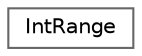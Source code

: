 digraph "类继承关系图"
{
 // LATEX_PDF_SIZE
  bgcolor="transparent";
  edge [fontname=Helvetica,fontsize=10,labelfontname=Helvetica,labelfontsize=10];
  node [fontname=Helvetica,fontsize=10,shape=box,height=0.2,width=0.4];
  rankdir="LR";
  Node0 [id="Node000000",label="IntRange",height=0.2,width=0.4,color="grey40", fillcolor="white", style="filled",URL="$struct_int_range.html",tooltip="A closed range of int."];
}
